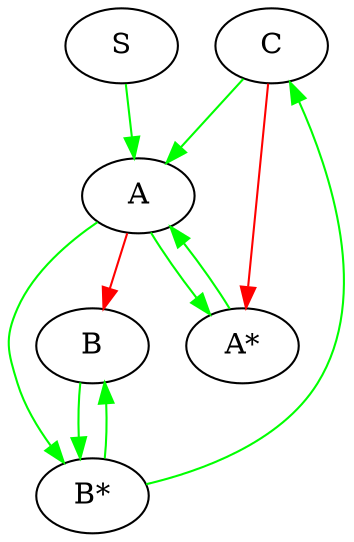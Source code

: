 digraph diagram {
	C -> A [color=green]
	S -> A [color=green]
	"A*" -> A [color=green]
	C -> "A*" [color=red]
	A -> "A*" [color=green]
	A -> B [color=red]
	"B*" -> B [color=green]
	A -> "B*" [color=green]
	B -> "B*" [color=green]
	"B*" -> C [color=green]
}
